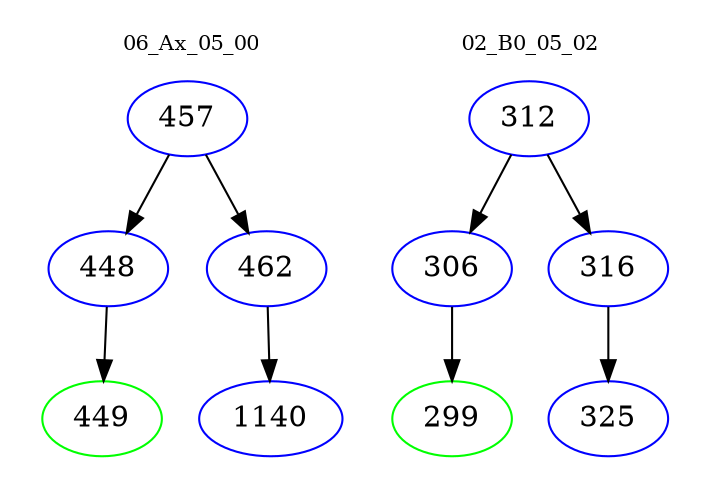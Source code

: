 digraph{
subgraph cluster_0 {
color = white
label = "06_Ax_05_00";
fontsize=10;
T0_457 [label="457", color="blue"]
T0_457 -> T0_448 [color="black"]
T0_448 [label="448", color="blue"]
T0_448 -> T0_449 [color="black"]
T0_449 [label="449", color="green"]
T0_457 -> T0_462 [color="black"]
T0_462 [label="462", color="blue"]
T0_462 -> T0_1140 [color="black"]
T0_1140 [label="1140", color="blue"]
}
subgraph cluster_1 {
color = white
label = "02_B0_05_02";
fontsize=10;
T1_312 [label="312", color="blue"]
T1_312 -> T1_306 [color="black"]
T1_306 [label="306", color="blue"]
T1_306 -> T1_299 [color="black"]
T1_299 [label="299", color="green"]
T1_312 -> T1_316 [color="black"]
T1_316 [label="316", color="blue"]
T1_316 -> T1_325 [color="black"]
T1_325 [label="325", color="blue"]
}
}
